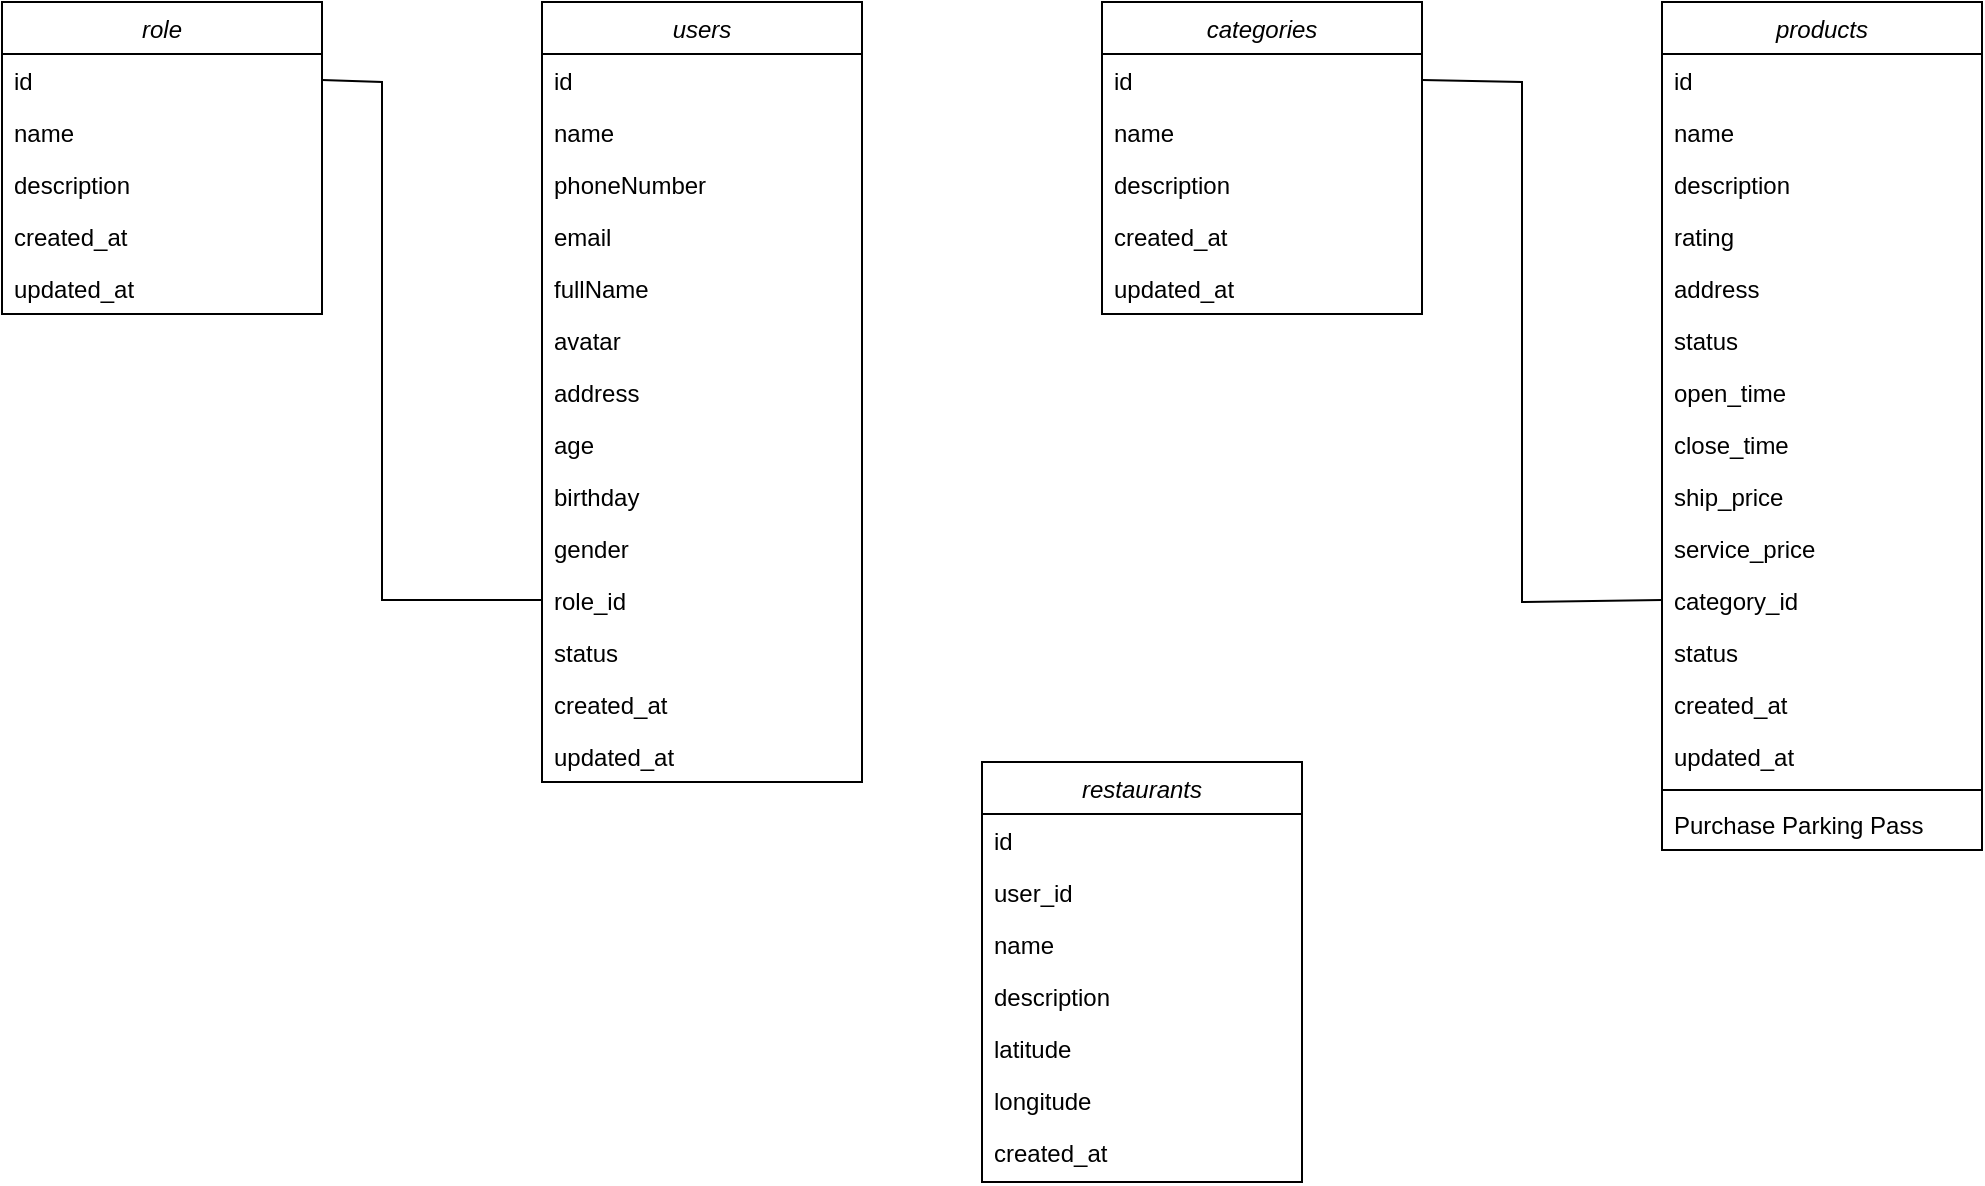<mxfile version="26.1.0">
  <diagram id="C5RBs43oDa-KdzZeNtuy" name="Page-1">
    <mxGraphModel dx="1877" dy="522" grid="1" gridSize="10" guides="1" tooltips="1" connect="1" arrows="1" fold="1" page="1" pageScale="1" pageWidth="827" pageHeight="1169" math="0" shadow="0">
      <root>
        <mxCell id="WIyWlLk6GJQsqaUBKTNV-0" />
        <mxCell id="WIyWlLk6GJQsqaUBKTNV-1" parent="WIyWlLk6GJQsqaUBKTNV-0" />
        <mxCell id="gdVN7yan0BjnN_KAf-kx-9" value="role" style="swimlane;fontStyle=2;align=center;verticalAlign=top;childLayout=stackLayout;horizontal=1;startSize=26;horizontalStack=0;resizeParent=1;resizeLast=0;collapsible=1;marginBottom=0;rounded=0;shadow=0;strokeWidth=1;" vertex="1" parent="WIyWlLk6GJQsqaUBKTNV-1">
          <mxGeometry x="-30" y="80" width="160" height="156" as="geometry">
            <mxRectangle x="230" y="140" width="160" height="26" as="alternateBounds" />
          </mxGeometry>
        </mxCell>
        <mxCell id="gdVN7yan0BjnN_KAf-kx-10" value="id" style="text;align=left;verticalAlign=top;spacingLeft=4;spacingRight=4;overflow=hidden;rotatable=0;points=[[0,0.5],[1,0.5]];portConstraint=eastwest;" vertex="1" parent="gdVN7yan0BjnN_KAf-kx-9">
          <mxGeometry y="26" width="160" height="26" as="geometry" />
        </mxCell>
        <mxCell id="gdVN7yan0BjnN_KAf-kx-13" value="name" style="text;align=left;verticalAlign=top;spacingLeft=4;spacingRight=4;overflow=hidden;rotatable=0;points=[[0,0.5],[1,0.5]];portConstraint=eastwest;rounded=0;shadow=0;html=0;" vertex="1" parent="gdVN7yan0BjnN_KAf-kx-9">
          <mxGeometry y="52" width="160" height="26" as="geometry" />
        </mxCell>
        <mxCell id="gdVN7yan0BjnN_KAf-kx-26" value="description" style="text;align=left;verticalAlign=top;spacingLeft=4;spacingRight=4;overflow=hidden;rotatable=0;points=[[0,0.5],[1,0.5]];portConstraint=eastwest;" vertex="1" parent="gdVN7yan0BjnN_KAf-kx-9">
          <mxGeometry y="78" width="160" height="26" as="geometry" />
        </mxCell>
        <mxCell id="gdVN7yan0BjnN_KAf-kx-27" value="created_at" style="text;align=left;verticalAlign=top;spacingLeft=4;spacingRight=4;overflow=hidden;rotatable=0;points=[[0,0.5],[1,0.5]];portConstraint=eastwest;" vertex="1" parent="gdVN7yan0BjnN_KAf-kx-9">
          <mxGeometry y="104" width="160" height="26" as="geometry" />
        </mxCell>
        <mxCell id="gdVN7yan0BjnN_KAf-kx-28" value="updated_at" style="text;align=left;verticalAlign=top;spacingLeft=4;spacingRight=4;overflow=hidden;rotatable=0;points=[[0,0.5],[1,0.5]];portConstraint=eastwest;" vertex="1" parent="gdVN7yan0BjnN_KAf-kx-9">
          <mxGeometry y="130" width="160" height="26" as="geometry" />
        </mxCell>
        <mxCell id="gdVN7yan0BjnN_KAf-kx-29" value="" style="endArrow=none;html=1;rounded=0;exitX=1;exitY=0.5;exitDx=0;exitDy=0;entryX=0;entryY=0.5;entryDx=0;entryDy=0;" edge="1" parent="WIyWlLk6GJQsqaUBKTNV-1" source="gdVN7yan0BjnN_KAf-kx-10" target="gdVN7yan0BjnN_KAf-kx-88">
          <mxGeometry width="50" height="50" relative="1" as="geometry">
            <mxPoint x="160" y="330" as="sourcePoint" />
            <mxPoint x="210" y="280" as="targetPoint" />
            <Array as="points">
              <mxPoint x="160" y="120" />
              <mxPoint x="160" y="379" />
            </Array>
          </mxGeometry>
        </mxCell>
        <mxCell id="gdVN7yan0BjnN_KAf-kx-30" value="categories" style="swimlane;fontStyle=2;align=center;verticalAlign=top;childLayout=stackLayout;horizontal=1;startSize=26;horizontalStack=0;resizeParent=1;resizeLast=0;collapsible=1;marginBottom=0;rounded=0;shadow=0;strokeWidth=1;" vertex="1" parent="WIyWlLk6GJQsqaUBKTNV-1">
          <mxGeometry x="520" y="80" width="160" height="156" as="geometry">
            <mxRectangle x="230" y="140" width="160" height="26" as="alternateBounds" />
          </mxGeometry>
        </mxCell>
        <mxCell id="gdVN7yan0BjnN_KAf-kx-31" value="id" style="text;align=left;verticalAlign=top;spacingLeft=4;spacingRight=4;overflow=hidden;rotatable=0;points=[[0,0.5],[1,0.5]];portConstraint=eastwest;" vertex="1" parent="gdVN7yan0BjnN_KAf-kx-30">
          <mxGeometry y="26" width="160" height="26" as="geometry" />
        </mxCell>
        <mxCell id="gdVN7yan0BjnN_KAf-kx-32" value="name" style="text;align=left;verticalAlign=top;spacingLeft=4;spacingRight=4;overflow=hidden;rotatable=0;points=[[0,0.5],[1,0.5]];portConstraint=eastwest;rounded=0;shadow=0;html=0;" vertex="1" parent="gdVN7yan0BjnN_KAf-kx-30">
          <mxGeometry y="52" width="160" height="26" as="geometry" />
        </mxCell>
        <mxCell id="gdVN7yan0BjnN_KAf-kx-33" value="description" style="text;align=left;verticalAlign=top;spacingLeft=4;spacingRight=4;overflow=hidden;rotatable=0;points=[[0,0.5],[1,0.5]];portConstraint=eastwest;" vertex="1" parent="gdVN7yan0BjnN_KAf-kx-30">
          <mxGeometry y="78" width="160" height="26" as="geometry" />
        </mxCell>
        <mxCell id="gdVN7yan0BjnN_KAf-kx-34" value="created_at" style="text;align=left;verticalAlign=top;spacingLeft=4;spacingRight=4;overflow=hidden;rotatable=0;points=[[0,0.5],[1,0.5]];portConstraint=eastwest;" vertex="1" parent="gdVN7yan0BjnN_KAf-kx-30">
          <mxGeometry y="104" width="160" height="26" as="geometry" />
        </mxCell>
        <mxCell id="gdVN7yan0BjnN_KAf-kx-35" value="updated_at" style="text;align=left;verticalAlign=top;spacingLeft=4;spacingRight=4;overflow=hidden;rotatable=0;points=[[0,0.5],[1,0.5]];portConstraint=eastwest;" vertex="1" parent="gdVN7yan0BjnN_KAf-kx-30">
          <mxGeometry y="130" width="160" height="26" as="geometry" />
        </mxCell>
        <mxCell id="gdVN7yan0BjnN_KAf-kx-42" value="products" style="swimlane;fontStyle=2;align=center;verticalAlign=top;childLayout=stackLayout;horizontal=1;startSize=26;horizontalStack=0;resizeParent=1;resizeLast=0;collapsible=1;marginBottom=0;rounded=0;shadow=0;strokeWidth=1;whiteSpace=wrap;" vertex="1" parent="WIyWlLk6GJQsqaUBKTNV-1">
          <mxGeometry x="800" y="80" width="160" height="424" as="geometry">
            <mxRectangle x="230" y="140" width="160" height="26" as="alternateBounds" />
          </mxGeometry>
        </mxCell>
        <mxCell id="gdVN7yan0BjnN_KAf-kx-59" value="id" style="text;align=left;verticalAlign=top;spacingLeft=4;spacingRight=4;overflow=hidden;rotatable=0;points=[[0,0.5],[1,0.5]];portConstraint=eastwest;" vertex="1" parent="gdVN7yan0BjnN_KAf-kx-42">
          <mxGeometry y="26" width="160" height="26" as="geometry" />
        </mxCell>
        <mxCell id="gdVN7yan0BjnN_KAf-kx-43" value="name" style="text;align=left;verticalAlign=top;spacingLeft=4;spacingRight=4;overflow=hidden;rotatable=0;points=[[0,0.5],[1,0.5]];portConstraint=eastwest;" vertex="1" parent="gdVN7yan0BjnN_KAf-kx-42">
          <mxGeometry y="52" width="160" height="26" as="geometry" />
        </mxCell>
        <mxCell id="gdVN7yan0BjnN_KAf-kx-44" value="description" style="text;align=left;verticalAlign=top;spacingLeft=4;spacingRight=4;overflow=hidden;rotatable=0;points=[[0,0.5],[1,0.5]];portConstraint=eastwest;rounded=0;shadow=0;html=0;" vertex="1" parent="gdVN7yan0BjnN_KAf-kx-42">
          <mxGeometry y="78" width="160" height="26" as="geometry" />
        </mxCell>
        <mxCell id="gdVN7yan0BjnN_KAf-kx-45" value="rating" style="text;align=left;verticalAlign=top;spacingLeft=4;spacingRight=4;overflow=hidden;rotatable=0;points=[[0,0.5],[1,0.5]];portConstraint=eastwest;rounded=0;shadow=0;html=0;" vertex="1" parent="gdVN7yan0BjnN_KAf-kx-42">
          <mxGeometry y="104" width="160" height="26" as="geometry" />
        </mxCell>
        <mxCell id="gdVN7yan0BjnN_KAf-kx-46" value="address" style="text;align=left;verticalAlign=top;spacingLeft=4;spacingRight=4;overflow=hidden;rotatable=0;points=[[0,0.5],[1,0.5]];portConstraint=eastwest;rounded=0;shadow=0;html=0;" vertex="1" parent="gdVN7yan0BjnN_KAf-kx-42">
          <mxGeometry y="130" width="160" height="26" as="geometry" />
        </mxCell>
        <mxCell id="gdVN7yan0BjnN_KAf-kx-47" value="status" style="text;align=left;verticalAlign=top;spacingLeft=4;spacingRight=4;overflow=hidden;rotatable=0;points=[[0,0.5],[1,0.5]];portConstraint=eastwest;rounded=0;shadow=0;html=0;" vertex="1" parent="gdVN7yan0BjnN_KAf-kx-42">
          <mxGeometry y="156" width="160" height="26" as="geometry" />
        </mxCell>
        <mxCell id="gdVN7yan0BjnN_KAf-kx-48" value="open_time" style="text;align=left;verticalAlign=top;spacingLeft=4;spacingRight=4;overflow=hidden;rotatable=0;points=[[0,0.5],[1,0.5]];portConstraint=eastwest;rounded=0;shadow=0;html=0;" vertex="1" parent="gdVN7yan0BjnN_KAf-kx-42">
          <mxGeometry y="182" width="160" height="26" as="geometry" />
        </mxCell>
        <mxCell id="gdVN7yan0BjnN_KAf-kx-49" value="close_time" style="text;align=left;verticalAlign=top;spacingLeft=4;spacingRight=4;overflow=hidden;rotatable=0;points=[[0,0.5],[1,0.5]];portConstraint=eastwest;" vertex="1" parent="gdVN7yan0BjnN_KAf-kx-42">
          <mxGeometry y="208" width="160" height="26" as="geometry" />
        </mxCell>
        <mxCell id="gdVN7yan0BjnN_KAf-kx-50" value="ship_price" style="text;align=left;verticalAlign=top;spacingLeft=4;spacingRight=4;overflow=hidden;rotatable=0;points=[[0,0.5],[1,0.5]];portConstraint=eastwest;" vertex="1" parent="gdVN7yan0BjnN_KAf-kx-42">
          <mxGeometry y="234" width="160" height="26" as="geometry" />
        </mxCell>
        <mxCell id="gdVN7yan0BjnN_KAf-kx-51" value="service_price" style="text;align=left;verticalAlign=top;spacingLeft=4;spacingRight=4;overflow=hidden;rotatable=0;points=[[0,0.5],[1,0.5]];portConstraint=eastwest;" vertex="1" parent="gdVN7yan0BjnN_KAf-kx-42">
          <mxGeometry y="260" width="160" height="26" as="geometry" />
        </mxCell>
        <mxCell id="gdVN7yan0BjnN_KAf-kx-52" value="category_id" style="text;align=left;verticalAlign=top;spacingLeft=4;spacingRight=4;overflow=hidden;rotatable=0;points=[[0,0.5],[1,0.5]];portConstraint=eastwest;" vertex="1" parent="gdVN7yan0BjnN_KAf-kx-42">
          <mxGeometry y="286" width="160" height="26" as="geometry" />
        </mxCell>
        <mxCell id="gdVN7yan0BjnN_KAf-kx-53" value="status" style="text;align=left;verticalAlign=top;spacingLeft=4;spacingRight=4;overflow=hidden;rotatable=0;points=[[0,0.5],[1,0.5]];portConstraint=eastwest;" vertex="1" parent="gdVN7yan0BjnN_KAf-kx-42">
          <mxGeometry y="312" width="160" height="26" as="geometry" />
        </mxCell>
        <mxCell id="gdVN7yan0BjnN_KAf-kx-54" value="created_at" style="text;align=left;verticalAlign=top;spacingLeft=4;spacingRight=4;overflow=hidden;rotatable=0;points=[[0,0.5],[1,0.5]];portConstraint=eastwest;" vertex="1" parent="gdVN7yan0BjnN_KAf-kx-42">
          <mxGeometry y="338" width="160" height="26" as="geometry" />
        </mxCell>
        <mxCell id="gdVN7yan0BjnN_KAf-kx-55" value="updated_at" style="text;align=left;verticalAlign=top;spacingLeft=4;spacingRight=4;overflow=hidden;rotatable=0;points=[[0,0.5],[1,0.5]];portConstraint=eastwest;" vertex="1" parent="gdVN7yan0BjnN_KAf-kx-42">
          <mxGeometry y="364" width="160" height="26" as="geometry" />
        </mxCell>
        <mxCell id="gdVN7yan0BjnN_KAf-kx-56" value="" style="line;html=1;strokeWidth=1;align=left;verticalAlign=middle;spacingTop=-1;spacingLeft=3;spacingRight=3;rotatable=0;labelPosition=right;points=[];portConstraint=eastwest;" vertex="1" parent="gdVN7yan0BjnN_KAf-kx-42">
          <mxGeometry y="390" width="160" height="8" as="geometry" />
        </mxCell>
        <mxCell id="gdVN7yan0BjnN_KAf-kx-57" value="Purchase Parking Pass" style="text;align=left;verticalAlign=top;spacingLeft=4;spacingRight=4;overflow=hidden;rotatable=0;points=[[0,0.5],[1,0.5]];portConstraint=eastwest;" vertex="1" parent="gdVN7yan0BjnN_KAf-kx-42">
          <mxGeometry y="398" width="160" height="26" as="geometry" />
        </mxCell>
        <mxCell id="gdVN7yan0BjnN_KAf-kx-60" value="restaurants" style="swimlane;fontStyle=2;align=center;verticalAlign=top;childLayout=stackLayout;horizontal=1;startSize=26;horizontalStack=0;resizeParent=1;resizeLast=0;collapsible=1;marginBottom=0;rounded=0;shadow=0;strokeWidth=1;" vertex="1" parent="WIyWlLk6GJQsqaUBKTNV-1">
          <mxGeometry x="460" y="460" width="160" height="210" as="geometry">
            <mxRectangle x="230" y="140" width="160" height="26" as="alternateBounds" />
          </mxGeometry>
        </mxCell>
        <mxCell id="gdVN7yan0BjnN_KAf-kx-61" value="id" style="text;align=left;verticalAlign=top;spacingLeft=4;spacingRight=4;overflow=hidden;rotatable=0;points=[[0,0.5],[1,0.5]];portConstraint=eastwest;" vertex="1" parent="gdVN7yan0BjnN_KAf-kx-60">
          <mxGeometry y="26" width="160" height="26" as="geometry" />
        </mxCell>
        <mxCell id="gdVN7yan0BjnN_KAf-kx-62" value="user_id" style="text;align=left;verticalAlign=top;spacingLeft=4;spacingRight=4;overflow=hidden;rotatable=0;points=[[0,0.5],[1,0.5]];portConstraint=eastwest;" vertex="1" parent="gdVN7yan0BjnN_KAf-kx-60">
          <mxGeometry y="52" width="160" height="26" as="geometry" />
        </mxCell>
        <mxCell id="gdVN7yan0BjnN_KAf-kx-63" value="name" style="text;align=left;verticalAlign=top;spacingLeft=4;spacingRight=4;overflow=hidden;rotatable=0;points=[[0,0.5],[1,0.5]];portConstraint=eastwest;rounded=0;shadow=0;html=0;" vertex="1" parent="gdVN7yan0BjnN_KAf-kx-60">
          <mxGeometry y="78" width="160" height="26" as="geometry" />
        </mxCell>
        <mxCell id="gdVN7yan0BjnN_KAf-kx-64" value="description" style="text;align=left;verticalAlign=top;spacingLeft=4;spacingRight=4;overflow=hidden;rotatable=0;points=[[0,0.5],[1,0.5]];portConstraint=eastwest;rounded=0;shadow=0;html=0;" vertex="1" parent="gdVN7yan0BjnN_KAf-kx-60">
          <mxGeometry y="104" width="160" height="26" as="geometry" />
        </mxCell>
        <mxCell id="gdVN7yan0BjnN_KAf-kx-65" value="latitude" style="text;align=left;verticalAlign=top;spacingLeft=4;spacingRight=4;overflow=hidden;rotatable=0;points=[[0,0.5],[1,0.5]];portConstraint=eastwest;rounded=0;shadow=0;html=0;" vertex="1" parent="gdVN7yan0BjnN_KAf-kx-60">
          <mxGeometry y="130" width="160" height="26" as="geometry" />
        </mxCell>
        <mxCell id="gdVN7yan0BjnN_KAf-kx-66" value="longitude" style="text;align=left;verticalAlign=top;spacingLeft=4;spacingRight=4;overflow=hidden;rotatable=0;points=[[0,0.5],[1,0.5]];portConstraint=eastwest;rounded=0;shadow=0;html=0;" vertex="1" parent="gdVN7yan0BjnN_KAf-kx-60">
          <mxGeometry y="156" width="160" height="26" as="geometry" />
        </mxCell>
        <mxCell id="gdVN7yan0BjnN_KAf-kx-73" value="created_at" style="text;align=left;verticalAlign=top;spacingLeft=4;spacingRight=4;overflow=hidden;rotatable=0;points=[[0,0.5],[1,0.5]];portConstraint=eastwest;" vertex="1" parent="gdVN7yan0BjnN_KAf-kx-60">
          <mxGeometry y="182" width="160" height="26" as="geometry" />
        </mxCell>
        <mxCell id="gdVN7yan0BjnN_KAf-kx-77" value="users" style="swimlane;fontStyle=2;align=center;verticalAlign=top;childLayout=stackLayout;horizontal=1;startSize=26;horizontalStack=0;resizeParent=1;resizeLast=0;collapsible=1;marginBottom=0;rounded=0;shadow=0;strokeWidth=1;" vertex="1" parent="WIyWlLk6GJQsqaUBKTNV-1">
          <mxGeometry x="240" y="80" width="160" height="390" as="geometry">
            <mxRectangle x="230" y="140" width="160" height="26" as="alternateBounds" />
          </mxGeometry>
        </mxCell>
        <mxCell id="gdVN7yan0BjnN_KAf-kx-78" value="id" style="text;align=left;verticalAlign=top;spacingLeft=4;spacingRight=4;overflow=hidden;rotatable=0;points=[[0,0.5],[1,0.5]];portConstraint=eastwest;" vertex="1" parent="gdVN7yan0BjnN_KAf-kx-77">
          <mxGeometry y="26" width="160" height="26" as="geometry" />
        </mxCell>
        <mxCell id="gdVN7yan0BjnN_KAf-kx-79" value="name" style="text;align=left;verticalAlign=top;spacingLeft=4;spacingRight=4;overflow=hidden;rotatable=0;points=[[0,0.5],[1,0.5]];portConstraint=eastwest;" vertex="1" parent="gdVN7yan0BjnN_KAf-kx-77">
          <mxGeometry y="52" width="160" height="26" as="geometry" />
        </mxCell>
        <mxCell id="gdVN7yan0BjnN_KAf-kx-80" value="phoneNumber" style="text;align=left;verticalAlign=top;spacingLeft=4;spacingRight=4;overflow=hidden;rotatable=0;points=[[0,0.5],[1,0.5]];portConstraint=eastwest;rounded=0;shadow=0;html=0;" vertex="1" parent="gdVN7yan0BjnN_KAf-kx-77">
          <mxGeometry y="78" width="160" height="26" as="geometry" />
        </mxCell>
        <mxCell id="gdVN7yan0BjnN_KAf-kx-81" value="email" style="text;align=left;verticalAlign=top;spacingLeft=4;spacingRight=4;overflow=hidden;rotatable=0;points=[[0,0.5],[1,0.5]];portConstraint=eastwest;rounded=0;shadow=0;html=0;" vertex="1" parent="gdVN7yan0BjnN_KAf-kx-77">
          <mxGeometry y="104" width="160" height="26" as="geometry" />
        </mxCell>
        <mxCell id="gdVN7yan0BjnN_KAf-kx-82" value="fullName" style="text;align=left;verticalAlign=top;spacingLeft=4;spacingRight=4;overflow=hidden;rotatable=0;points=[[0,0.5],[1,0.5]];portConstraint=eastwest;rounded=0;shadow=0;html=0;" vertex="1" parent="gdVN7yan0BjnN_KAf-kx-77">
          <mxGeometry y="130" width="160" height="26" as="geometry" />
        </mxCell>
        <mxCell id="gdVN7yan0BjnN_KAf-kx-83" value="avatar" style="text;align=left;verticalAlign=top;spacingLeft=4;spacingRight=4;overflow=hidden;rotatable=0;points=[[0,0.5],[1,0.5]];portConstraint=eastwest;rounded=0;shadow=0;html=0;" vertex="1" parent="gdVN7yan0BjnN_KAf-kx-77">
          <mxGeometry y="156" width="160" height="26" as="geometry" />
        </mxCell>
        <mxCell id="gdVN7yan0BjnN_KAf-kx-84" value="address" style="text;align=left;verticalAlign=top;spacingLeft=4;spacingRight=4;overflow=hidden;rotatable=0;points=[[0,0.5],[1,0.5]];portConstraint=eastwest;rounded=0;shadow=0;html=0;" vertex="1" parent="gdVN7yan0BjnN_KAf-kx-77">
          <mxGeometry y="182" width="160" height="26" as="geometry" />
        </mxCell>
        <mxCell id="gdVN7yan0BjnN_KAf-kx-85" value="age" style="text;align=left;verticalAlign=top;spacingLeft=4;spacingRight=4;overflow=hidden;rotatable=0;points=[[0,0.5],[1,0.5]];portConstraint=eastwest;" vertex="1" parent="gdVN7yan0BjnN_KAf-kx-77">
          <mxGeometry y="208" width="160" height="26" as="geometry" />
        </mxCell>
        <mxCell id="gdVN7yan0BjnN_KAf-kx-86" value="birthday" style="text;align=left;verticalAlign=top;spacingLeft=4;spacingRight=4;overflow=hidden;rotatable=0;points=[[0,0.5],[1,0.5]];portConstraint=eastwest;" vertex="1" parent="gdVN7yan0BjnN_KAf-kx-77">
          <mxGeometry y="234" width="160" height="26" as="geometry" />
        </mxCell>
        <mxCell id="gdVN7yan0BjnN_KAf-kx-87" value="gender" style="text;align=left;verticalAlign=top;spacingLeft=4;spacingRight=4;overflow=hidden;rotatable=0;points=[[0,0.5],[1,0.5]];portConstraint=eastwest;" vertex="1" parent="gdVN7yan0BjnN_KAf-kx-77">
          <mxGeometry y="260" width="160" height="26" as="geometry" />
        </mxCell>
        <mxCell id="gdVN7yan0BjnN_KAf-kx-88" value="role_id" style="text;align=left;verticalAlign=top;spacingLeft=4;spacingRight=4;overflow=hidden;rotatable=0;points=[[0,0.5],[1,0.5]];portConstraint=eastwest;" vertex="1" parent="gdVN7yan0BjnN_KAf-kx-77">
          <mxGeometry y="286" width="160" height="26" as="geometry" />
        </mxCell>
        <mxCell id="gdVN7yan0BjnN_KAf-kx-89" value="status" style="text;align=left;verticalAlign=top;spacingLeft=4;spacingRight=4;overflow=hidden;rotatable=0;points=[[0,0.5],[1,0.5]];portConstraint=eastwest;" vertex="1" parent="gdVN7yan0BjnN_KAf-kx-77">
          <mxGeometry y="312" width="160" height="26" as="geometry" />
        </mxCell>
        <mxCell id="gdVN7yan0BjnN_KAf-kx-90" value="created_at" style="text;align=left;verticalAlign=top;spacingLeft=4;spacingRight=4;overflow=hidden;rotatable=0;points=[[0,0.5],[1,0.5]];portConstraint=eastwest;" vertex="1" parent="gdVN7yan0BjnN_KAf-kx-77">
          <mxGeometry y="338" width="160" height="26" as="geometry" />
        </mxCell>
        <mxCell id="gdVN7yan0BjnN_KAf-kx-91" value="updated_at" style="text;align=left;verticalAlign=top;spacingLeft=4;spacingRight=4;overflow=hidden;rotatable=0;points=[[0,0.5],[1,0.5]];portConstraint=eastwest;" vertex="1" parent="gdVN7yan0BjnN_KAf-kx-77">
          <mxGeometry y="364" width="160" height="26" as="geometry" />
        </mxCell>
        <mxCell id="gdVN7yan0BjnN_KAf-kx-94" value="" style="endArrow=none;html=1;rounded=0;exitX=1;exitY=0.5;exitDx=0;exitDy=0;entryX=0;entryY=0.5;entryDx=0;entryDy=0;" edge="1" parent="WIyWlLk6GJQsqaUBKTNV-1" source="gdVN7yan0BjnN_KAf-kx-31" target="gdVN7yan0BjnN_KAf-kx-52">
          <mxGeometry width="50" height="50" relative="1" as="geometry">
            <mxPoint x="710" y="350" as="sourcePoint" />
            <mxPoint x="760" y="300" as="targetPoint" />
            <Array as="points">
              <mxPoint x="730" y="120" />
              <mxPoint x="730" y="380" />
            </Array>
          </mxGeometry>
        </mxCell>
      </root>
    </mxGraphModel>
  </diagram>
</mxfile>
